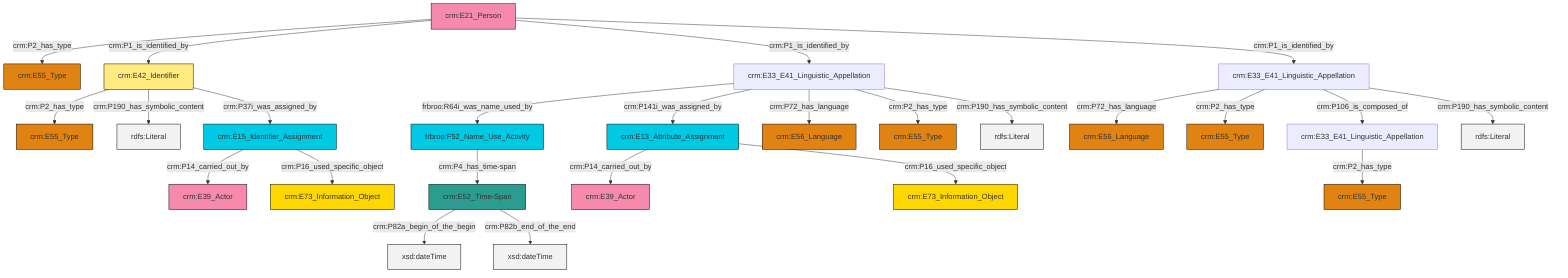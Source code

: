 graph TD
classDef Literal fill:#f2f2f2,stroke:#000000;
classDef CRM_Entity fill:#FFFFFF,stroke:#000000;
classDef Temporal_Entity fill:#00C9E6, stroke:#000000;
classDef Type fill:#E18312, stroke:#000000;
classDef Time-Span fill:#2C9C91, stroke:#000000;
classDef Appellation fill:#FFEB7F, stroke:#000000;
classDef Place fill:#008836, stroke:#000000;
classDef Persistent_Item fill:#B266B2, stroke:#000000;
classDef Conceptual_Object fill:#FFD700, stroke:#000000;
classDef Physical_Thing fill:#D2B48C, stroke:#000000;
classDef Actor fill:#f58aad, stroke:#000000;
classDef PC_Classes fill:#4ce600, stroke:#000000;
classDef Multi fill:#cccccc,stroke:#000000;

0["crm:E33_E41_Linguistic_Appellation"]:::Default -->|frbroo:R64i_was_name_used_by| 1["frbroo:F52_Name_Use_Activity"]:::Temporal_Entity
0["crm:E33_E41_Linguistic_Appellation"]:::Default -->|crm:P141i_was_assigned_by| 2["crm:E13_Attribute_Assignment"]:::Temporal_Entity
7["crm:E21_Person"]:::Actor -->|crm:P2_has_type| 8["crm:E55_Type"]:::Type
0["crm:E33_E41_Linguistic_Appellation"]:::Default -->|crm:P72_has_language| 9["crm:E56_Language"]:::Type
10["crm:E33_E41_Linguistic_Appellation"]:::Default -->|crm:P2_has_type| 11["crm:E55_Type"]:::Type
15["crm:E52_Time-Span"]:::Time-Span -->|crm:P82a_begin_of_the_begin| 16[xsd:dateTime]:::Literal
19["crm:E42_Identifier"]:::Appellation -->|crm:P2_has_type| 17["crm:E55_Type"]:::Type
5["crm:E33_E41_Linguistic_Appellation"]:::Default -->|crm:P72_has_language| 20["crm:E56_Language"]:::Type
13["crm:E15_Identifier_Assignment"]:::Temporal_Entity -->|crm:P14_carried_out_by| 21["crm:E39_Actor"]:::Actor
19["crm:E42_Identifier"]:::Appellation -->|crm:P190_has_symbolic_content| 23[rdfs:Literal]:::Literal
7["crm:E21_Person"]:::Actor -->|crm:P1_is_identified_by| 19["crm:E42_Identifier"]:::Appellation
0["crm:E33_E41_Linguistic_Appellation"]:::Default -->|crm:P2_has_type| 25["crm:E55_Type"]:::Type
5["crm:E33_E41_Linguistic_Appellation"]:::Default -->|crm:P2_has_type| 3["crm:E55_Type"]:::Type
5["crm:E33_E41_Linguistic_Appellation"]:::Default -->|crm:P106_is_composed_of| 10["crm:E33_E41_Linguistic_Appellation"]:::Default
5["crm:E33_E41_Linguistic_Appellation"]:::Default -->|crm:P190_has_symbolic_content| 27[rdfs:Literal]:::Literal
15["crm:E52_Time-Span"]:::Time-Span -->|crm:P82b_end_of_the_end| 28[xsd:dateTime]:::Literal
7["crm:E21_Person"]:::Actor -->|crm:P1_is_identified_by| 0["crm:E33_E41_Linguistic_Appellation"]:::Default
19["crm:E42_Identifier"]:::Appellation -->|crm:P37i_was_assigned_by| 13["crm:E15_Identifier_Assignment"]:::Temporal_Entity
2["crm:E13_Attribute_Assignment"]:::Temporal_Entity -->|crm:P14_carried_out_by| 32["crm:E39_Actor"]:::Actor
1["frbroo:F52_Name_Use_Activity"]:::Temporal_Entity -->|crm:P4_has_time-span| 15["crm:E52_Time-Span"]:::Time-Span
0["crm:E33_E41_Linguistic_Appellation"]:::Default -->|crm:P190_has_symbolic_content| 42[rdfs:Literal]:::Literal
13["crm:E15_Identifier_Assignment"]:::Temporal_Entity -->|crm:P16_used_specific_object| 36["crm:E73_Information_Object"]:::Conceptual_Object
2["crm:E13_Attribute_Assignment"]:::Temporal_Entity -->|crm:P16_used_specific_object| 33["crm:E73_Information_Object"]:::Conceptual_Object
7["crm:E21_Person"]:::Actor -->|crm:P1_is_identified_by| 5["crm:E33_E41_Linguistic_Appellation"]:::Default
